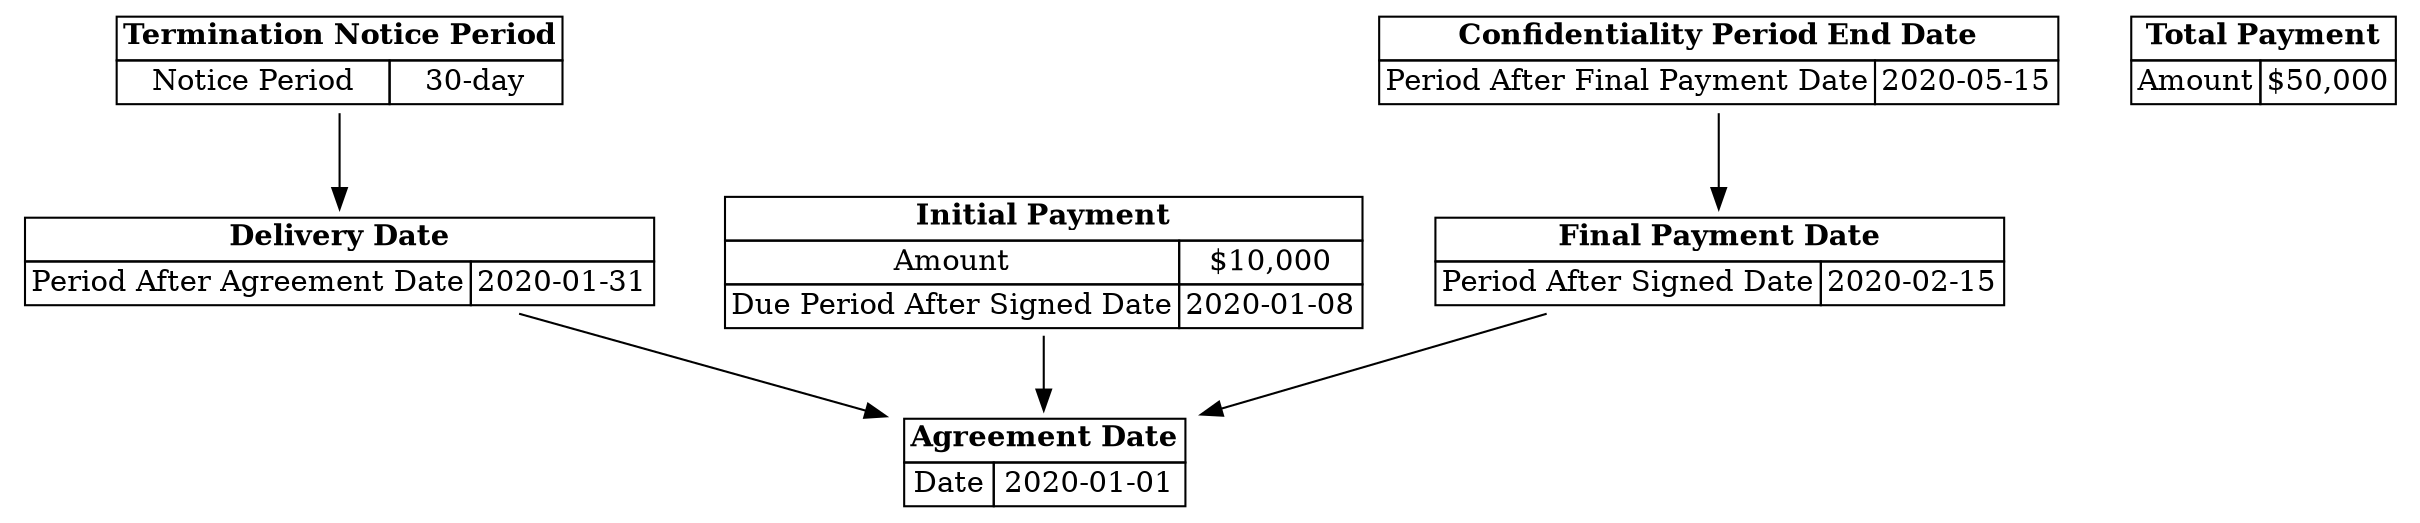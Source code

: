 // Entity Graph
digraph {
	node [shape=plaintext]
	1 [label=<<table border='0' cellborder='1' cellspacing='0'><tr><td colspan='2'><b>Agreement Date</b></td></tr><tr><td>Date</td><td>2020-01-01</td></tr></table>>]
	2 [label=<<table border='0' cellborder='1' cellspacing='0'><tr><td colspan='2'><b>Delivery Date</b></td></tr><tr><td>Period After Agreement Date</td><td>2020-01-31</td></tr></table>>]
	3 [label=<<table border='0' cellborder='1' cellspacing='0'><tr><td colspan='2'><b>Total Payment</b></td></tr><tr><td>Amount</td><td>$50,000</td></tr></table>>]
	4 [label=<<table border='0' cellborder='1' cellspacing='0'><tr><td colspan='2'><b>Initial Payment</b></td></tr><tr><td>Amount</td><td>$10,000</td></tr><tr><td>Due Period After Signed Date</td><td>2020-01-08</td></tr></table>>]
	5 [label=<<table border='0' cellborder='1' cellspacing='0'><tr><td colspan='2'><b>Final Payment Date</b></td></tr><tr><td>Period After Signed Date</td><td>2020-02-15</td></tr></table>>]
	6 [label=<<table border='0' cellborder='1' cellspacing='0'><tr><td colspan='2'><b>Confidentiality Period End Date</b></td></tr><tr><td>Period After Final Payment Date</td><td>2020-05-15</td></tr></table>>]
	7 [label=<<table border='0' cellborder='1' cellspacing='0'><tr><td colspan='2'><b>Termination Notice Period</b></td></tr><tr><td>Notice Period</td><td>30-day</td></tr></table>>]
	2 -> 1
	4 -> 1
	5 -> 1
	6 -> 5
	7 -> 2
}
